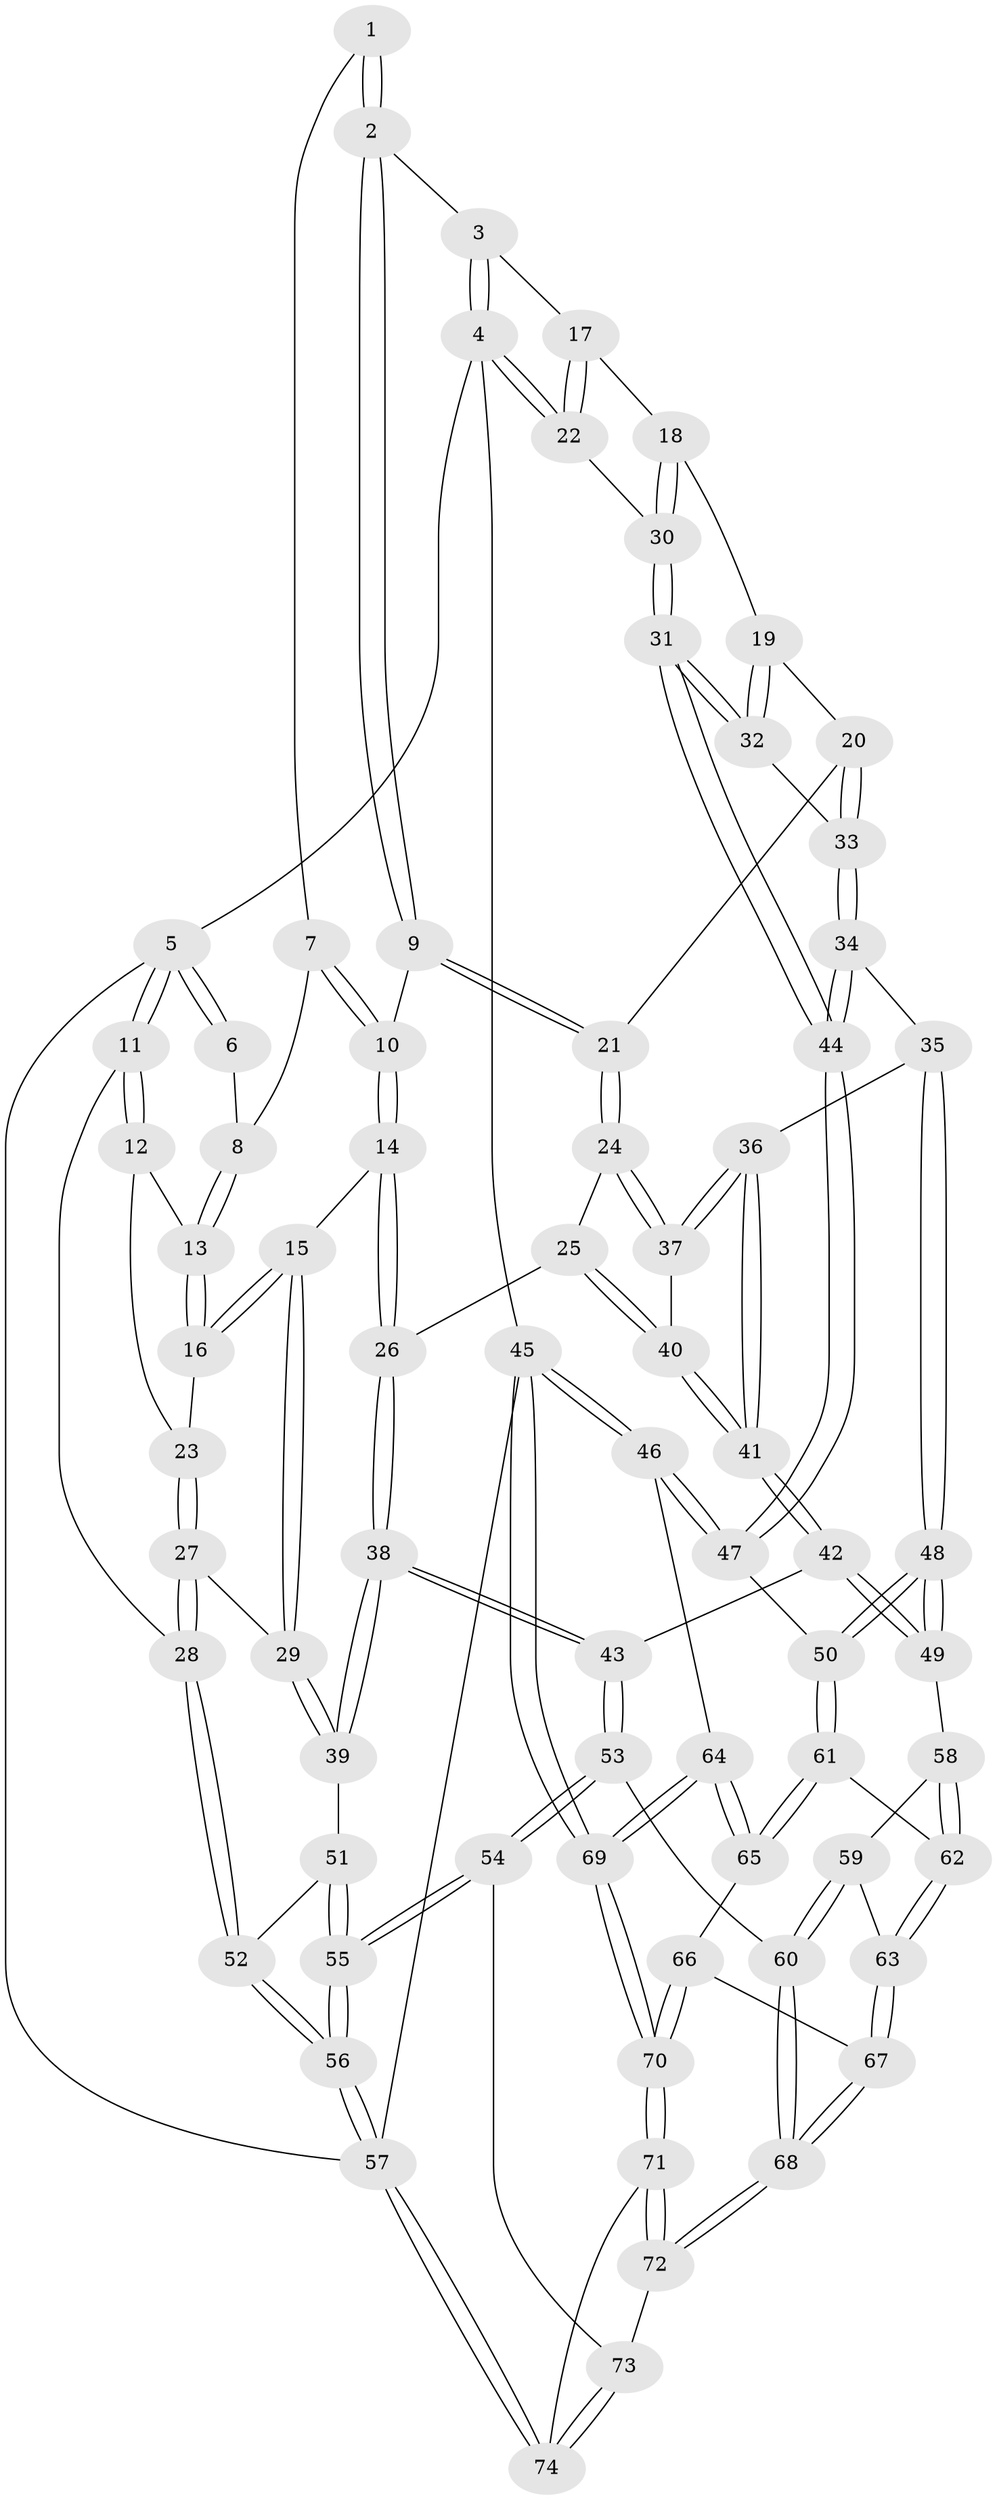 // Generated by graph-tools (version 1.1) at 2025/16/03/09/25 04:16:56]
// undirected, 74 vertices, 182 edges
graph export_dot {
graph [start="1"]
  node [color=gray90,style=filled];
  1 [pos="+0.36755595153462833+0"];
  2 [pos="+0.4882004980249421+0"];
  3 [pos="+0.6205217008904882+0"];
  4 [pos="+1+0"];
  5 [pos="+0+0"];
  6 [pos="+0.1571187488939077+0"];
  7 [pos="+0.19417272195444638+0.06603455354018889"];
  8 [pos="+0.1484748196426828+0.055214753270349026"];
  9 [pos="+0.440177228795128+0.061479459136679286"];
  10 [pos="+0.32165038942191876+0.1619790339066877"];
  11 [pos="+0+0"];
  12 [pos="+0+0"];
  13 [pos="+0.08593299864981059+0.10175813279089085"];
  14 [pos="+0.2820940197947233+0.2302262320740658"];
  15 [pos="+0.20647632583152314+0.24278545263563825"];
  16 [pos="+0.11294860529295817+0.21003019229442302"];
  17 [pos="+0.7075315952308573+0.1333673770238516"];
  18 [pos="+0.6973874679628852+0.2134915275340131"];
  19 [pos="+0.6869922106562947+0.2252282058960095"];
  20 [pos="+0.6534065471138942+0.2410117666231824"];
  21 [pos="+0.5474179477266461+0.20723203830301398"];
  22 [pos="+1+0"];
  23 [pos="+0.07909985917556762+0.22883692086551113"];
  24 [pos="+0.49446525741564873+0.3104632464794833"];
  25 [pos="+0.37984071712394385+0.3406144223676063"];
  26 [pos="+0.31587793227102473+0.29805795424507403"];
  27 [pos="+0+0.35844616367165155"];
  28 [pos="+0+0.3700096489693086"];
  29 [pos="+0.15249844466460585+0.36909275314627166"];
  30 [pos="+1+0.14066471406087483"];
  31 [pos="+0.9865874654986204+0.42025830570134065"];
  32 [pos="+0.8154755969766857+0.3364530670308857"];
  33 [pos="+0.6533568448857674+0.37381914938084687"];
  34 [pos="+0.6417025221458061+0.4297022339049017"];
  35 [pos="+0.6232428017016851+0.4515825767366766"];
  36 [pos="+0.5528522506016484+0.42461755497949927"];
  37 [pos="+0.5360456424083945+0.40411502459358994"];
  38 [pos="+0.23348388014608074+0.49375218027887374"];
  39 [pos="+0.19055580843951547+0.48189051064395905"];
  40 [pos="+0.39635833765314527+0.3971972367379661"];
  41 [pos="+0.394655269570213+0.5063101538721934"];
  42 [pos="+0.3765523340374151+0.5439361871035551"];
  43 [pos="+0.28924772354170203+0.5495193323515705"];
  44 [pos="+0.9847075151255911+0.428936552564539"];
  45 [pos="+1+1"];
  46 [pos="+1+0.792241338557476"];
  47 [pos="+0.9886608941005869+0.580334652902776"];
  48 [pos="+0.6315691833355829+0.593379431483968"];
  49 [pos="+0.4299725176350603+0.5922162306492574"];
  50 [pos="+0.6486633940197993+0.6148374650982505"];
  51 [pos="+0.13349772202421922+0.5001272445306567"];
  52 [pos="+0+0.4741397415299421"];
  53 [pos="+0.18573043368739714+0.7852610952994872"];
  54 [pos="+0.1789950813372616+0.7877541779923153"];
  55 [pos="+0.09362753661262449+0.7890733231821424"];
  56 [pos="+0+0.8514461504817004"];
  57 [pos="+0+1"];
  58 [pos="+0.42521131488028374+0.6674307090752475"];
  59 [pos="+0.3890884756774273+0.7389257213102552"];
  60 [pos="+0.30899498801418535+0.8100711108591705"];
  61 [pos="+0.6360418233805458+0.709227110557256"];
  62 [pos="+0.5471801831462357+0.7533861504455922"];
  63 [pos="+0.5215639052459373+0.7820410896842587"];
  64 [pos="+0.7233335434070959+0.8477351636809792"];
  65 [pos="+0.7088827269692625+0.8375758569951964"];
  66 [pos="+0.5623227550677654+0.8990397355824046"];
  67 [pos="+0.48963898174857073+0.8753265034110757"];
  68 [pos="+0.41422783005522446+0.9121160723556018"];
  69 [pos="+0.6812774270252638+1"];
  70 [pos="+0.659622121119397+1"];
  71 [pos="+0.40225826775840645+1"];
  72 [pos="+0.40203050845587235+1"];
  73 [pos="+0.19784719720770994+0.856924340279195"];
  74 [pos="+0.2126620872127906+1"];
  1 -- 2;
  1 -- 2;
  1 -- 7;
  2 -- 3;
  2 -- 9;
  2 -- 9;
  3 -- 4;
  3 -- 4;
  3 -- 17;
  4 -- 5;
  4 -- 22;
  4 -- 22;
  4 -- 45;
  5 -- 6;
  5 -- 6;
  5 -- 11;
  5 -- 11;
  5 -- 57;
  6 -- 8;
  7 -- 8;
  7 -- 10;
  7 -- 10;
  8 -- 13;
  8 -- 13;
  9 -- 10;
  9 -- 21;
  9 -- 21;
  10 -- 14;
  10 -- 14;
  11 -- 12;
  11 -- 12;
  11 -- 28;
  12 -- 13;
  12 -- 23;
  13 -- 16;
  13 -- 16;
  14 -- 15;
  14 -- 26;
  14 -- 26;
  15 -- 16;
  15 -- 16;
  15 -- 29;
  15 -- 29;
  16 -- 23;
  17 -- 18;
  17 -- 22;
  17 -- 22;
  18 -- 19;
  18 -- 30;
  18 -- 30;
  19 -- 20;
  19 -- 32;
  19 -- 32;
  20 -- 21;
  20 -- 33;
  20 -- 33;
  21 -- 24;
  21 -- 24;
  22 -- 30;
  23 -- 27;
  23 -- 27;
  24 -- 25;
  24 -- 37;
  24 -- 37;
  25 -- 26;
  25 -- 40;
  25 -- 40;
  26 -- 38;
  26 -- 38;
  27 -- 28;
  27 -- 28;
  27 -- 29;
  28 -- 52;
  28 -- 52;
  29 -- 39;
  29 -- 39;
  30 -- 31;
  30 -- 31;
  31 -- 32;
  31 -- 32;
  31 -- 44;
  31 -- 44;
  32 -- 33;
  33 -- 34;
  33 -- 34;
  34 -- 35;
  34 -- 44;
  34 -- 44;
  35 -- 36;
  35 -- 48;
  35 -- 48;
  36 -- 37;
  36 -- 37;
  36 -- 41;
  36 -- 41;
  37 -- 40;
  38 -- 39;
  38 -- 39;
  38 -- 43;
  38 -- 43;
  39 -- 51;
  40 -- 41;
  40 -- 41;
  41 -- 42;
  41 -- 42;
  42 -- 43;
  42 -- 49;
  42 -- 49;
  43 -- 53;
  43 -- 53;
  44 -- 47;
  44 -- 47;
  45 -- 46;
  45 -- 46;
  45 -- 69;
  45 -- 69;
  45 -- 57;
  46 -- 47;
  46 -- 47;
  46 -- 64;
  47 -- 50;
  48 -- 49;
  48 -- 49;
  48 -- 50;
  48 -- 50;
  49 -- 58;
  50 -- 61;
  50 -- 61;
  51 -- 52;
  51 -- 55;
  51 -- 55;
  52 -- 56;
  52 -- 56;
  53 -- 54;
  53 -- 54;
  53 -- 60;
  54 -- 55;
  54 -- 55;
  54 -- 73;
  55 -- 56;
  55 -- 56;
  56 -- 57;
  56 -- 57;
  57 -- 74;
  57 -- 74;
  58 -- 59;
  58 -- 62;
  58 -- 62;
  59 -- 60;
  59 -- 60;
  59 -- 63;
  60 -- 68;
  60 -- 68;
  61 -- 62;
  61 -- 65;
  61 -- 65;
  62 -- 63;
  62 -- 63;
  63 -- 67;
  63 -- 67;
  64 -- 65;
  64 -- 65;
  64 -- 69;
  64 -- 69;
  65 -- 66;
  66 -- 67;
  66 -- 70;
  66 -- 70;
  67 -- 68;
  67 -- 68;
  68 -- 72;
  68 -- 72;
  69 -- 70;
  69 -- 70;
  70 -- 71;
  70 -- 71;
  71 -- 72;
  71 -- 72;
  71 -- 74;
  72 -- 73;
  73 -- 74;
  73 -- 74;
}
